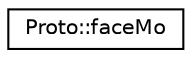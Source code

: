 digraph "Graphical Class Hierarchy"
{
  edge [fontname="Helvetica",fontsize="10",labelfontname="Helvetica",labelfontsize="10"];
  node [fontname="Helvetica",fontsize="10",shape=record];
  rankdir="LR";
  Node0 [label="Proto::faceMo",height=0.2,width=0.4,color="black", fillcolor="white", style="filled",URL="$classProto_1_1faceMo.html"];
}
